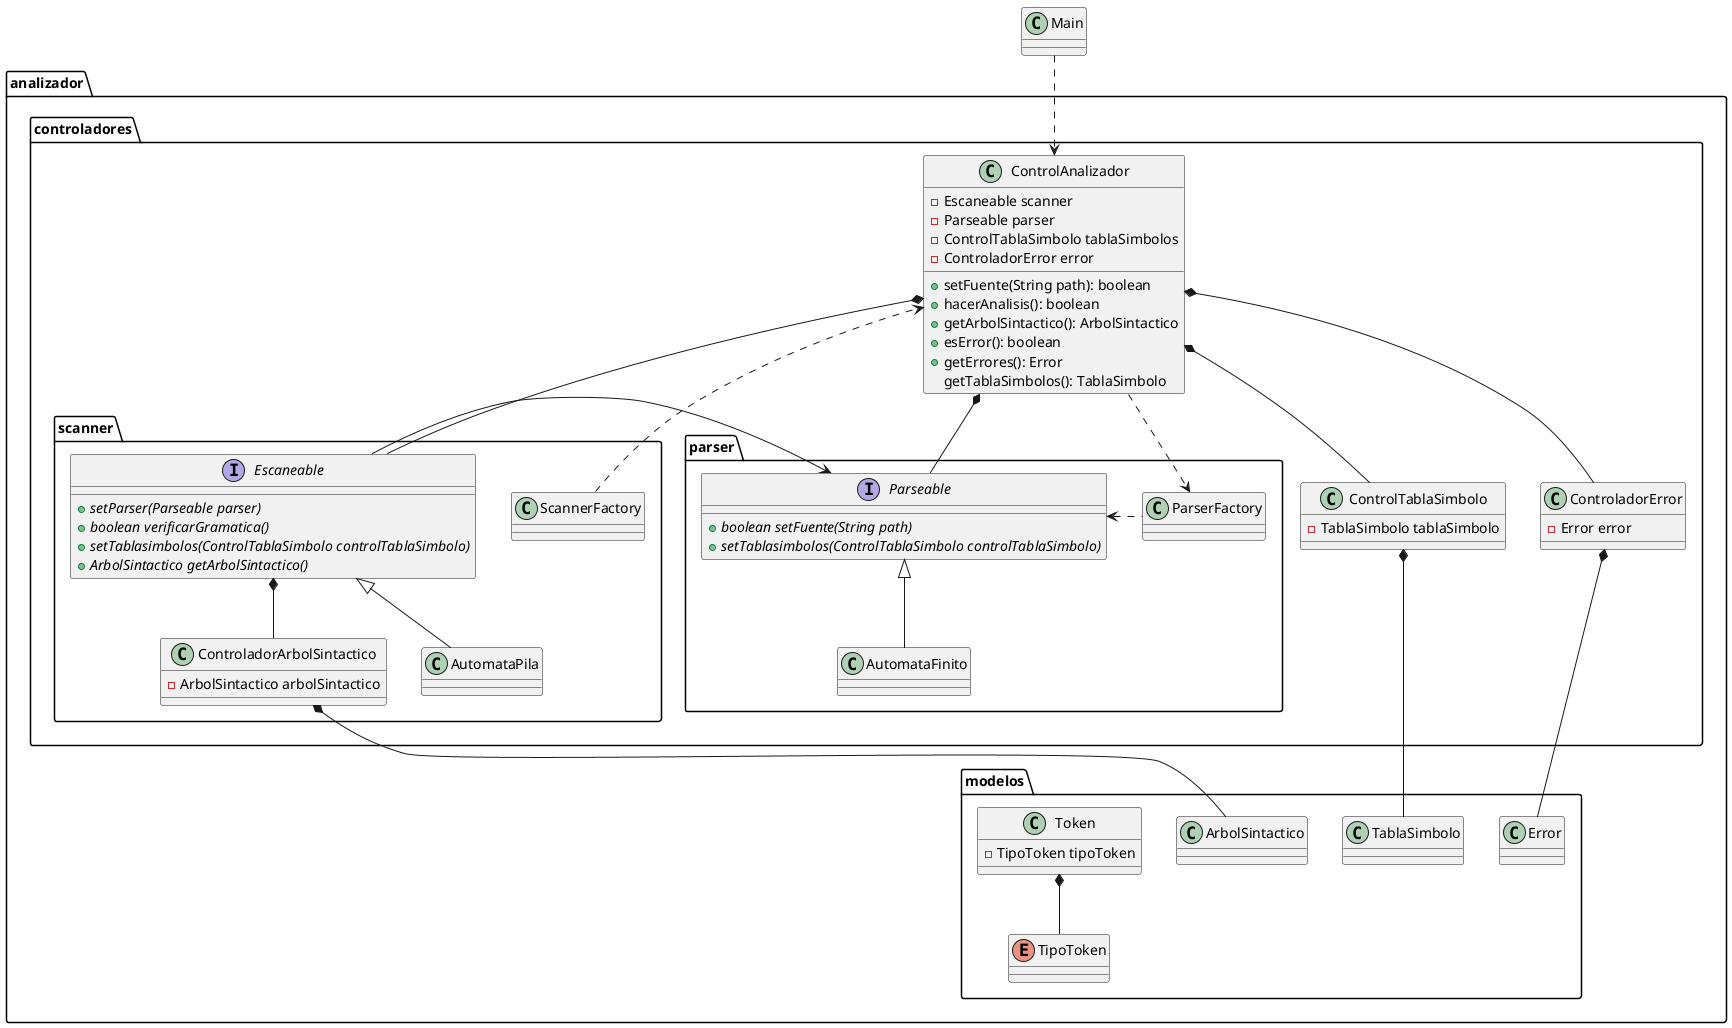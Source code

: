 @startuml diagramadeclases

class Main {

}

package analizador {

    package controladores {

        class ControlAnalizador {
            - Escaneable scanner
            - Parseable parser
            - ControlTablaSimbolo tablaSimbolos
            - ControladorError error
            + setFuente(String path): boolean
            + hacerAnalisis(): boolean
            + getArbolSintactico(): ArbolSintactico
            + esError(): boolean
            + getErrores(): Error
            getTablaSimbolos(): TablaSimbolo
        }

        class ControlTablaSimbolo {
            - TablaSimbolo tablaSimbolo
        }

        class ControladorError {
            - Error error
        }

        package scanner {

            class ScannerFactory {

            }

            class ControladorArbolSintactico {
                - ArbolSintactico arbolSintactico
            }

            interface Escaneable{
                + {abstract} setParser(Parseable parser)
                + {abstract} boolean verificarGramatica()
                + {abstract} setTablasimbolos(ControlTablaSimbolo controlTablaSimbolo)
                + {abstract} ArbolSintactico getArbolSintactico()
            }

            class AutomataPila {

            }

            AutomataPila -up-|> Escaneable
            Escaneable *-- ControladorArbolSintactico
            ScannerFactory .right.> ControlAnalizador
        }

        package parser {

            class ParserFactory {

            }

            interface Parseable {
                + {abstract} boolean setFuente(String path)
                + {abstract} setTablasimbolos(ControlTablaSimbolo controlTablaSimbolo)
            }

            class AutomataFinito {

            }

            AutomataFinito -up-|> Parseable
        }

        ControlAnalizador *-- Parseable
        ControlAnalizador *-- Escaneable
        ControlAnalizador *-- ControlTablaSimbolo
        ControlAnalizador *-- ControladorError
        ControlAnalizador ..> ParserFactory
        ParserFactory .left.> Parseable

        Escaneable -right-> Parseable
    }

    package modelos {

        class Error {

        }

        class ArbolSintactico {

        }

        class TablaSimbolo {

        }

        class Token {
            - TipoToken tipoToken
        }

        enum TipoToken {

        }

        Token *-- TipoToken

    }

    ControlTablaSimbolo *-down- TablaSimbolo
    ControladorError *-- Error

    ControladorArbolSintactico *-- ArbolSintactico

}

Main .down.> ControlAnalizador

@enduml

